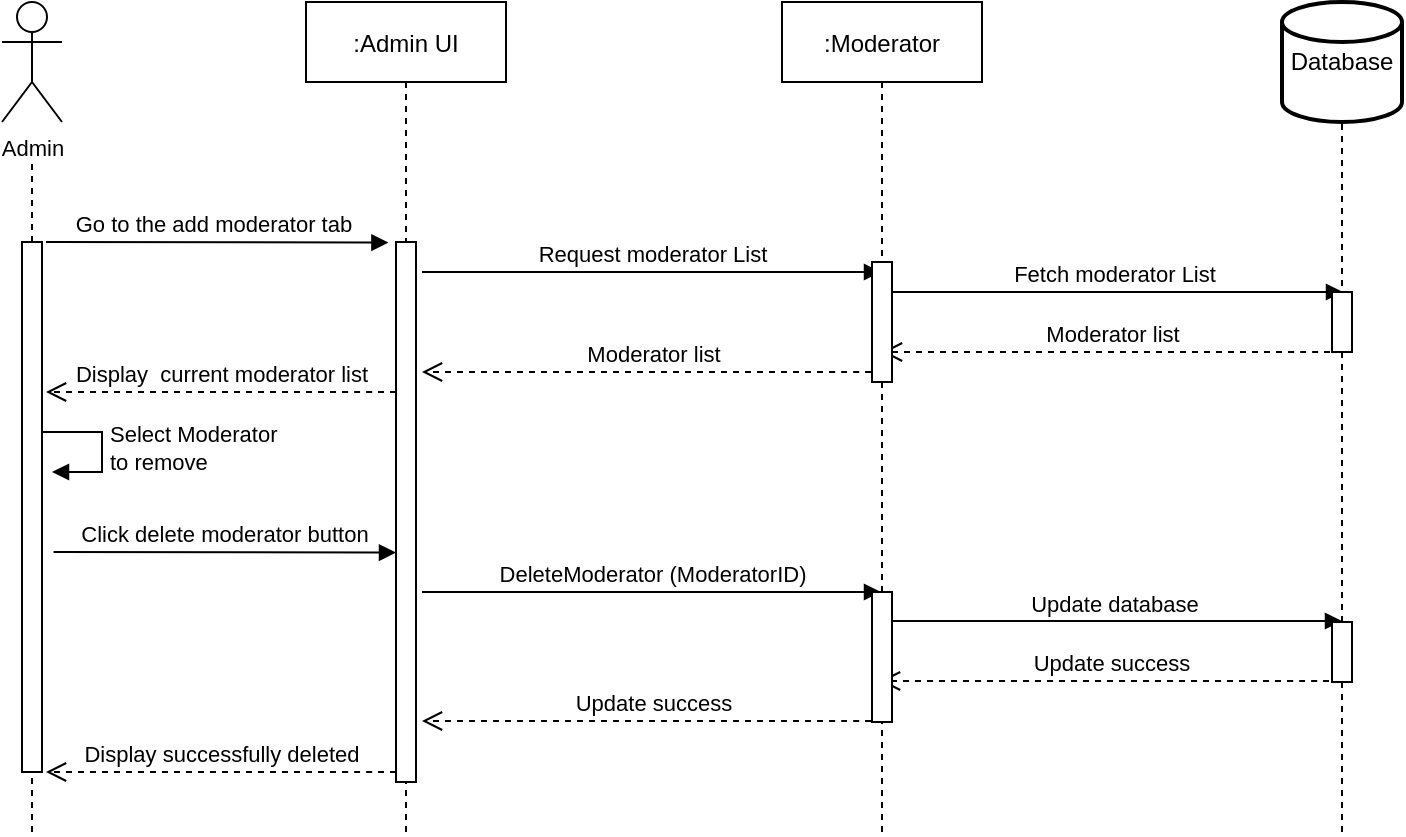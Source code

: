 <mxfile version="20.5.2" type="google"><diagram id="kgpKYQtTHZ0yAKxKKP6v" name="Page-1"><mxGraphModel grid="1" page="1" gridSize="10" guides="1" tooltips="1" connect="1" arrows="1" fold="1" pageScale="1" pageWidth="850" pageHeight="1100" math="0" shadow="0"><root><mxCell id="0"/><mxCell id="1" parent="0"/><mxCell id="-AF9PCVZlLeTJEkWoXwy-1" value=":Admin UI" style="shape=umlLifeline;perimeter=lifelinePerimeter;container=1;collapsible=0;recursiveResize=0;rounded=0;shadow=0;strokeWidth=1;" vertex="1" parent="1"><mxGeometry x="1182" y="65" width="100" height="415" as="geometry"/></mxCell><mxCell id="-AF9PCVZlLeTJEkWoXwy-2" value="" style="points=[];perimeter=orthogonalPerimeter;rounded=0;shadow=0;strokeWidth=1;" vertex="1" parent="-AF9PCVZlLeTJEkWoXwy-1"><mxGeometry x="45" y="120" width="10" height="270" as="geometry"/></mxCell><mxCell id="-AF9PCVZlLeTJEkWoXwy-3" value="Go to the add moderator tab&amp;nbsp;" style="html=1;verticalAlign=bottom;endArrow=block;rounded=0;fontSize=11;exitX=1.379;exitY=0.086;exitDx=0;exitDy=0;exitPerimeter=0;" edge="1" parent="-AF9PCVZlLeTJEkWoXwy-1"><mxGeometry width="80" relative="1" as="geometry"><mxPoint x="-130" y="120" as="sourcePoint"/><mxPoint x="41.21" y="120.3" as="targetPoint"/></mxGeometry></mxCell><mxCell id="-AF9PCVZlLeTJEkWoXwy-5" value="Display successfully deleted" style="verticalAlign=bottom;endArrow=open;dashed=1;endSize=8;shadow=0;strokeWidth=1;" edge="1" parent="-AF9PCVZlLeTJEkWoXwy-1"><mxGeometry x="-0.006" relative="1" as="geometry"><mxPoint x="-130" y="385" as="targetPoint"/><mxPoint x="45" y="385" as="sourcePoint"/><Array as="points"><mxPoint x="28" y="385"/></Array><mxPoint as="offset"/></mxGeometry></mxCell><mxCell id="-AF9PCVZlLeTJEkWoXwy-6" value="Display  current moderator list" style="verticalAlign=bottom;endArrow=open;dashed=1;endSize=8;shadow=0;strokeWidth=1;" edge="1" parent="-AF9PCVZlLeTJEkWoXwy-1"><mxGeometry x="-0.006" relative="1" as="geometry"><mxPoint x="-130" y="195" as="targetPoint"/><mxPoint x="45" y="195" as="sourcePoint"/><Array as="points"><mxPoint x="28" y="195"/></Array><mxPoint as="offset"/></mxGeometry></mxCell><mxCell id="-AF9PCVZlLeTJEkWoXwy-11" value="&lt;font style=&quot;font-size: 11px;&quot;&gt;Admin&lt;/font&gt;" style="shape=umlActor;verticalLabelPosition=bottom;verticalAlign=top;html=1;fontSize=4;" vertex="1" parent="1"><mxGeometry x="1030" y="65" width="30" height="60" as="geometry"/></mxCell><mxCell id="-AF9PCVZlLeTJEkWoXwy-12" value="" style="endArrow=none;dashed=1;html=1;rounded=0;fontSize=9;startArrow=none;" edge="1" parent="1" source="-AF9PCVZlLeTJEkWoXwy-13"><mxGeometry width="50" height="50" relative="1" as="geometry"><mxPoint x="1045" y="707" as="sourcePoint"/><mxPoint x="1045" y="145" as="targetPoint"/></mxGeometry></mxCell><mxCell id="-AF9PCVZlLeTJEkWoXwy-14" value="Database" style="strokeWidth=2;html=1;shape=mxgraph.flowchart.database;whiteSpace=wrap;" vertex="1" parent="1"><mxGeometry x="1670" y="65" width="60" height="60" as="geometry"/></mxCell><mxCell id="-AF9PCVZlLeTJEkWoXwy-15" value="" style="endArrow=none;dashed=1;html=1;rounded=0;entryX=0.5;entryY=1;entryDx=0;entryDy=0;entryPerimeter=0;startArrow=none;" edge="1" parent="1" source="-AF9PCVZlLeTJEkWoXwy-44" target="-AF9PCVZlLeTJEkWoXwy-14"><mxGeometry width="50" height="50" relative="1" as="geometry"><mxPoint x="1700" y="465" as="sourcePoint"/><mxPoint x="1700" y="145" as="targetPoint"/></mxGeometry></mxCell><mxCell id="-AF9PCVZlLeTJEkWoXwy-27" value="&lt;div&gt;Select Moderator &lt;br&gt;&lt;/div&gt;&lt;div&gt;to remove&lt;br&gt;&lt;/div&gt;" style="edgeStyle=orthogonalEdgeStyle;html=1;align=left;spacingLeft=2;endArrow=block;rounded=0;entryX=1;entryY=0;" edge="1" parent="1"><mxGeometry relative="1" as="geometry"><mxPoint x="1050" y="280" as="sourcePoint"/><Array as="points"><mxPoint x="1080" y="280"/></Array><mxPoint x="1055" y="300" as="targetPoint"/></mxGeometry></mxCell><mxCell id="-AF9PCVZlLeTJEkWoXwy-30" value="Request moderator List" style="html=1;verticalAlign=bottom;endArrow=block;rounded=0;fontSize=11;exitX=1.379;exitY=0.086;exitDx=0;exitDy=0;exitPerimeter=0;" edge="1" parent="1" target="-AF9PCVZlLeTJEkWoXwy-8"><mxGeometry width="80" relative="1" as="geometry"><mxPoint x="1240" y="200" as="sourcePoint"/><mxPoint x="1411.21" y="200.3" as="targetPoint"/></mxGeometry></mxCell><mxCell id="-AF9PCVZlLeTJEkWoXwy-31" value="Fetch moderator List" style="html=1;verticalAlign=bottom;endArrow=block;rounded=0;fontSize=11;exitX=1.379;exitY=0.086;exitDx=0;exitDy=0;exitPerimeter=0;" edge="1" parent="1"><mxGeometry width="80" relative="1" as="geometry"><mxPoint x="1471" y="210" as="sourcePoint"/><mxPoint x="1700.5" y="210" as="targetPoint"/></mxGeometry></mxCell><mxCell id="-AF9PCVZlLeTJEkWoXwy-32" value="Moderator list" style="verticalAlign=bottom;endArrow=open;dashed=1;endSize=8;shadow=0;strokeWidth=1;" edge="1" parent="1" target="-AF9PCVZlLeTJEkWoXwy-8"><mxGeometry x="-0.006" relative="1" as="geometry"><mxPoint x="1525" y="240" as="targetPoint"/><mxPoint x="1700" y="240" as="sourcePoint"/><Array as="points"><mxPoint x="1683" y="240"/></Array><mxPoint as="offset"/></mxGeometry></mxCell><mxCell id="-AF9PCVZlLeTJEkWoXwy-33" value="Moderator list" style="verticalAlign=bottom;endArrow=open;dashed=1;endSize=8;shadow=0;strokeWidth=1;" edge="1" parent="1"><mxGeometry x="-0.006" relative="1" as="geometry"><mxPoint x="1240" y="250" as="targetPoint"/><mxPoint x="1470.5" y="250" as="sourcePoint"/><Array as="points"><mxPoint x="1453.5" y="250"/></Array><mxPoint as="offset"/></mxGeometry></mxCell><mxCell id="-AF9PCVZlLeTJEkWoXwy-13" value="" style="html=1;points=[];perimeter=orthogonalPerimeter;fontSize=9;" vertex="1" parent="1"><mxGeometry x="1040" y="185" width="10" height="265" as="geometry"/></mxCell><mxCell id="-AF9PCVZlLeTJEkWoXwy-34" value="" style="endArrow=none;dashed=1;html=1;rounded=0;fontSize=9;startArrow=none;" edge="1" parent="1" target="-AF9PCVZlLeTJEkWoXwy-13"><mxGeometry width="50" height="50" relative="1" as="geometry"><mxPoint x="1045" y="480" as="sourcePoint"/><mxPoint x="1045" y="145" as="targetPoint"/></mxGeometry></mxCell><mxCell id="-AF9PCVZlLeTJEkWoXwy-4" value="Click delete moderator button" style="html=1;verticalAlign=bottom;endArrow=block;rounded=0;fontSize=11;exitX=1.379;exitY=0.086;exitDx=0;exitDy=0;exitPerimeter=0;" edge="1" parent="1"><mxGeometry width="80" relative="1" as="geometry"><mxPoint x="1055.79" y="340" as="sourcePoint"/><mxPoint x="1227" y="340.3" as="targetPoint"/></mxGeometry></mxCell><mxCell id="-AF9PCVZlLeTJEkWoXwy-35" value="DeleteModerator (ModeratorID)" style="html=1;verticalAlign=bottom;endArrow=block;rounded=0;fontSize=11;exitX=1.379;exitY=0.086;exitDx=0;exitDy=0;exitPerimeter=0;" edge="1" parent="1" target="-AF9PCVZlLeTJEkWoXwy-8"><mxGeometry width="80" relative="1" as="geometry"><mxPoint x="1240" y="360" as="sourcePoint"/><mxPoint x="1411.21" y="360.3" as="targetPoint"/></mxGeometry></mxCell><mxCell id="-AF9PCVZlLeTJEkWoXwy-37" value="Update database" style="html=1;verticalAlign=bottom;endArrow=block;rounded=0;fontSize=11;exitX=1.379;exitY=0.086;exitDx=0;exitDy=0;exitPerimeter=0;" edge="1" parent="1"><mxGeometry width="80" relative="1" as="geometry"><mxPoint x="1470.5" y="374.5" as="sourcePoint"/><mxPoint x="1700" y="374.5" as="targetPoint"/></mxGeometry></mxCell><mxCell id="-AF9PCVZlLeTJEkWoXwy-38" value="Update success" style="verticalAlign=bottom;endArrow=open;dashed=1;endSize=8;shadow=0;strokeWidth=1;" edge="1" parent="1"><mxGeometry x="-0.006" relative="1" as="geometry"><mxPoint x="1469" y="404.5" as="targetPoint"/><mxPoint x="1699.5" y="404.5" as="sourcePoint"/><Array as="points"><mxPoint x="1682.5" y="404.5"/></Array><mxPoint as="offset"/></mxGeometry></mxCell><mxCell id="-AF9PCVZlLeTJEkWoXwy-40" value="Update success" style="verticalAlign=bottom;endArrow=open;dashed=1;endSize=8;shadow=0;strokeWidth=1;" edge="1" parent="1"><mxGeometry x="-0.006" relative="1" as="geometry"><mxPoint x="1240" y="424.5" as="targetPoint"/><mxPoint x="1470.5" y="424.5" as="sourcePoint"/><Array as="points"><mxPoint x="1453.5" y="424.5"/></Array><mxPoint as="offset"/></mxGeometry></mxCell><mxCell id="-AF9PCVZlLeTJEkWoXwy-43" value="" style="points=[];perimeter=orthogonalPerimeter;rounded=0;shadow=0;strokeWidth=1;" vertex="1" parent="1"><mxGeometry x="1695" y="210" width="10" height="30" as="geometry"/></mxCell><mxCell id="-AF9PCVZlLeTJEkWoXwy-44" value="" style="points=[];perimeter=orthogonalPerimeter;rounded=0;shadow=0;strokeWidth=1;" vertex="1" parent="1"><mxGeometry x="1695" y="375" width="10" height="30" as="geometry"/></mxCell><mxCell id="-AF9PCVZlLeTJEkWoXwy-45" value="" style="endArrow=none;dashed=1;html=1;rounded=0;entryX=0.5;entryY=1;entryDx=0;entryDy=0;entryPerimeter=0;startArrow=none;" edge="1" parent="1" target="-AF9PCVZlLeTJEkWoXwy-44"><mxGeometry width="50" height="50" relative="1" as="geometry"><mxPoint x="1700" y="480" as="sourcePoint"/><mxPoint x="1700" y="125" as="targetPoint"/></mxGeometry></mxCell><mxCell id="-AF9PCVZlLeTJEkWoXwy-8" value=":Moderator" style="shape=umlLifeline;perimeter=lifelinePerimeter;container=1;collapsible=0;recursiveResize=0;rounded=0;shadow=0;strokeWidth=1;" vertex="1" parent="1"><mxGeometry x="1420" y="65" width="100" height="415" as="geometry"/></mxCell><mxCell id="-AF9PCVZlLeTJEkWoXwy-41" value="" style="points=[];perimeter=orthogonalPerimeter;rounded=0;shadow=0;strokeWidth=1;" vertex="1" parent="-AF9PCVZlLeTJEkWoXwy-8"><mxGeometry x="45" y="130" width="10" height="60" as="geometry"/></mxCell><mxCell id="-AF9PCVZlLeTJEkWoXwy-42" value="" style="points=[];perimeter=orthogonalPerimeter;rounded=0;shadow=0;strokeWidth=1;" vertex="1" parent="-AF9PCVZlLeTJEkWoXwy-8"><mxGeometry x="45" y="295" width="10" height="65" as="geometry"/></mxCell></root></mxGraphModel></diagram></mxfile>